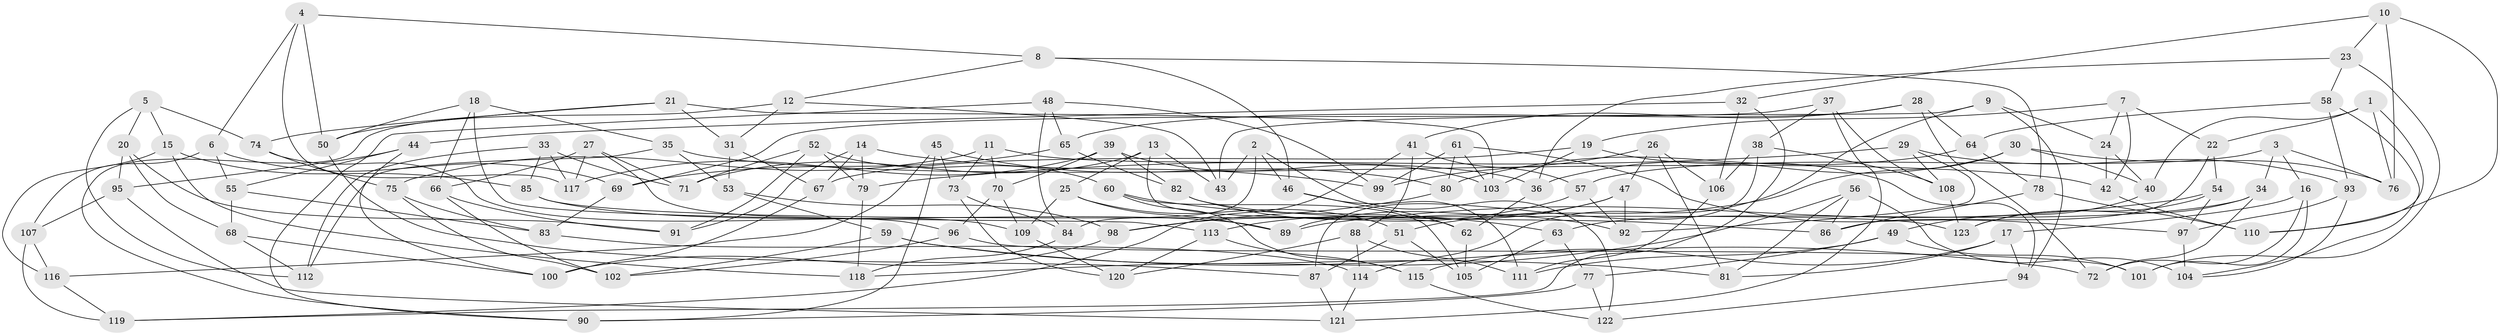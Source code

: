 // Generated by graph-tools (version 1.1) at 2025/26/03/09/25 03:26:51]
// undirected, 123 vertices, 246 edges
graph export_dot {
graph [start="1"]
  node [color=gray90,style=filled];
  1;
  2;
  3;
  4;
  5;
  6;
  7;
  8;
  9;
  10;
  11;
  12;
  13;
  14;
  15;
  16;
  17;
  18;
  19;
  20;
  21;
  22;
  23;
  24;
  25;
  26;
  27;
  28;
  29;
  30;
  31;
  32;
  33;
  34;
  35;
  36;
  37;
  38;
  39;
  40;
  41;
  42;
  43;
  44;
  45;
  46;
  47;
  48;
  49;
  50;
  51;
  52;
  53;
  54;
  55;
  56;
  57;
  58;
  59;
  60;
  61;
  62;
  63;
  64;
  65;
  66;
  67;
  68;
  69;
  70;
  71;
  72;
  73;
  74;
  75;
  76;
  77;
  78;
  79;
  80;
  81;
  82;
  83;
  84;
  85;
  86;
  87;
  88;
  89;
  90;
  91;
  92;
  93;
  94;
  95;
  96;
  97;
  98;
  99;
  100;
  101;
  102;
  103;
  104;
  105;
  106;
  107;
  108;
  109;
  110;
  111;
  112;
  113;
  114;
  115;
  116;
  117;
  118;
  119;
  120;
  121;
  122;
  123;
  1 -- 76;
  1 -- 40;
  1 -- 22;
  1 -- 110;
  2 -- 43;
  2 -- 46;
  2 -- 84;
  2 -- 122;
  3 -- 34;
  3 -- 16;
  3 -- 76;
  3 -- 57;
  4 -- 8;
  4 -- 50;
  4 -- 117;
  4 -- 6;
  5 -- 15;
  5 -- 74;
  5 -- 20;
  5 -- 112;
  6 -- 69;
  6 -- 55;
  6 -- 107;
  7 -- 24;
  7 -- 42;
  7 -- 22;
  7 -- 19;
  8 -- 46;
  8 -- 12;
  8 -- 78;
  9 -- 94;
  9 -- 43;
  9 -- 24;
  9 -- 114;
  10 -- 110;
  10 -- 32;
  10 -- 23;
  10 -- 76;
  11 -- 36;
  11 -- 75;
  11 -- 73;
  11 -- 70;
  12 -- 90;
  12 -- 43;
  12 -- 31;
  13 -- 71;
  13 -- 62;
  13 -- 43;
  13 -- 25;
  14 -- 67;
  14 -- 79;
  14 -- 99;
  14 -- 91;
  15 -- 116;
  15 -- 85;
  15 -- 118;
  16 -- 72;
  16 -- 101;
  16 -- 17;
  17 -- 94;
  17 -- 115;
  17 -- 81;
  18 -- 35;
  18 -- 50;
  18 -- 66;
  18 -- 113;
  19 -- 67;
  19 -- 94;
  19 -- 103;
  20 -- 91;
  20 -- 68;
  20 -- 95;
  21 -- 31;
  21 -- 103;
  21 -- 50;
  21 -- 74;
  22 -- 54;
  22 -- 86;
  23 -- 36;
  23 -- 58;
  23 -- 101;
  24 -- 42;
  24 -- 40;
  25 -- 51;
  25 -- 109;
  25 -- 89;
  26 -- 99;
  26 -- 106;
  26 -- 81;
  26 -- 47;
  27 -- 117;
  27 -- 71;
  27 -- 66;
  27 -- 96;
  28 -- 64;
  28 -- 65;
  28 -- 41;
  28 -- 72;
  29 -- 92;
  29 -- 108;
  29 -- 79;
  29 -- 93;
  30 -- 76;
  30 -- 40;
  30 -- 51;
  30 -- 36;
  31 -- 53;
  31 -- 67;
  32 -- 119;
  32 -- 44;
  32 -- 106;
  33 -- 71;
  33 -- 117;
  33 -- 112;
  33 -- 85;
  34 -- 72;
  34 -- 123;
  34 -- 63;
  35 -- 100;
  35 -- 53;
  35 -- 42;
  36 -- 62;
  37 -- 121;
  37 -- 108;
  37 -- 38;
  37 -- 69;
  38 -- 87;
  38 -- 108;
  38 -- 106;
  39 -- 70;
  39 -- 103;
  39 -- 117;
  39 -- 82;
  40 -- 49;
  41 -- 57;
  41 -- 88;
  41 -- 119;
  42 -- 110;
  44 -- 55;
  44 -- 112;
  44 -- 95;
  45 -- 116;
  45 -- 80;
  45 -- 73;
  45 -- 90;
  46 -- 62;
  46 -- 111;
  47 -- 89;
  47 -- 92;
  47 -- 113;
  48 -- 84;
  48 -- 99;
  48 -- 90;
  48 -- 65;
  49 -- 111;
  49 -- 77;
  49 -- 101;
  50 -- 87;
  51 -- 87;
  51 -- 105;
  52 -- 79;
  52 -- 60;
  52 -- 91;
  52 -- 71;
  53 -- 98;
  53 -- 59;
  54 -- 123;
  54 -- 97;
  54 -- 89;
  55 -- 68;
  55 -- 83;
  56 -- 81;
  56 -- 118;
  56 -- 86;
  56 -- 104;
  57 -- 92;
  57 -- 98;
  58 -- 93;
  58 -- 64;
  58 -- 104;
  59 -- 102;
  59 -- 81;
  59 -- 72;
  60 -- 105;
  60 -- 63;
  60 -- 115;
  61 -- 99;
  61 -- 80;
  61 -- 103;
  61 -- 97;
  62 -- 105;
  63 -- 105;
  63 -- 77;
  64 -- 80;
  64 -- 78;
  65 -- 69;
  65 -- 82;
  66 -- 91;
  66 -- 102;
  67 -- 100;
  68 -- 112;
  68 -- 100;
  69 -- 83;
  70 -- 109;
  70 -- 96;
  73 -- 84;
  73 -- 120;
  74 -- 109;
  74 -- 75;
  75 -- 102;
  75 -- 83;
  77 -- 122;
  77 -- 90;
  78 -- 86;
  78 -- 110;
  79 -- 118;
  80 -- 98;
  82 -- 86;
  82 -- 92;
  83 -- 114;
  84 -- 118;
  85 -- 89;
  85 -- 123;
  87 -- 121;
  88 -- 120;
  88 -- 114;
  88 -- 111;
  93 -- 97;
  93 -- 104;
  94 -- 122;
  95 -- 107;
  95 -- 121;
  96 -- 102;
  96 -- 101;
  97 -- 104;
  98 -- 100;
  106 -- 111;
  107 -- 119;
  107 -- 116;
  108 -- 123;
  109 -- 120;
  113 -- 120;
  113 -- 115;
  114 -- 121;
  115 -- 122;
  116 -- 119;
}

